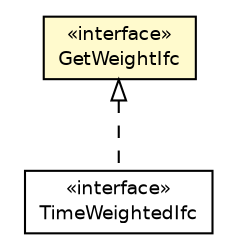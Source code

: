 #!/usr/local/bin/dot
#
# Class diagram 
# Generated by UMLGraph version 5.4 (http://www.umlgraph.org/)
#

digraph G {
	edge [fontname="Helvetica",fontsize=10,labelfontname="Helvetica",labelfontsize=10];
	node [fontname="Helvetica",fontsize=10,shape=plaintext];
	nodesep=0.25;
	ranksep=0.5;
	// jsl.modeling.elements.variable.TimeWeightedIfc
	c95637 [label=<<table title="jsl.modeling.elements.variable.TimeWeightedIfc" border="0" cellborder="1" cellspacing="0" cellpadding="2" port="p" href="./TimeWeightedIfc.html">
		<tr><td><table border="0" cellspacing="0" cellpadding="1">
<tr><td align="center" balign="center"> &#171;interface&#187; </td></tr>
<tr><td align="center" balign="center"> TimeWeightedIfc </td></tr>
		</table></td></tr>
		</table>>, URL="./TimeWeightedIfc.html", fontname="Helvetica", fontcolor="black", fontsize=9.0];
	// jsl.modeling.elements.variable.GetWeightIfc
	c95647 [label=<<table title="jsl.modeling.elements.variable.GetWeightIfc" border="0" cellborder="1" cellspacing="0" cellpadding="2" port="p" bgcolor="lemonChiffon" href="./GetWeightIfc.html">
		<tr><td><table border="0" cellspacing="0" cellpadding="1">
<tr><td align="center" balign="center"> &#171;interface&#187; </td></tr>
<tr><td align="center" balign="center"> GetWeightIfc </td></tr>
		</table></td></tr>
		</table>>, URL="./GetWeightIfc.html", fontname="Helvetica", fontcolor="black", fontsize=9.0];
	//jsl.modeling.elements.variable.TimeWeightedIfc implements jsl.modeling.elements.variable.GetWeightIfc
	c95647:p -> c95637:p [dir=back,arrowtail=empty,style=dashed];
}

